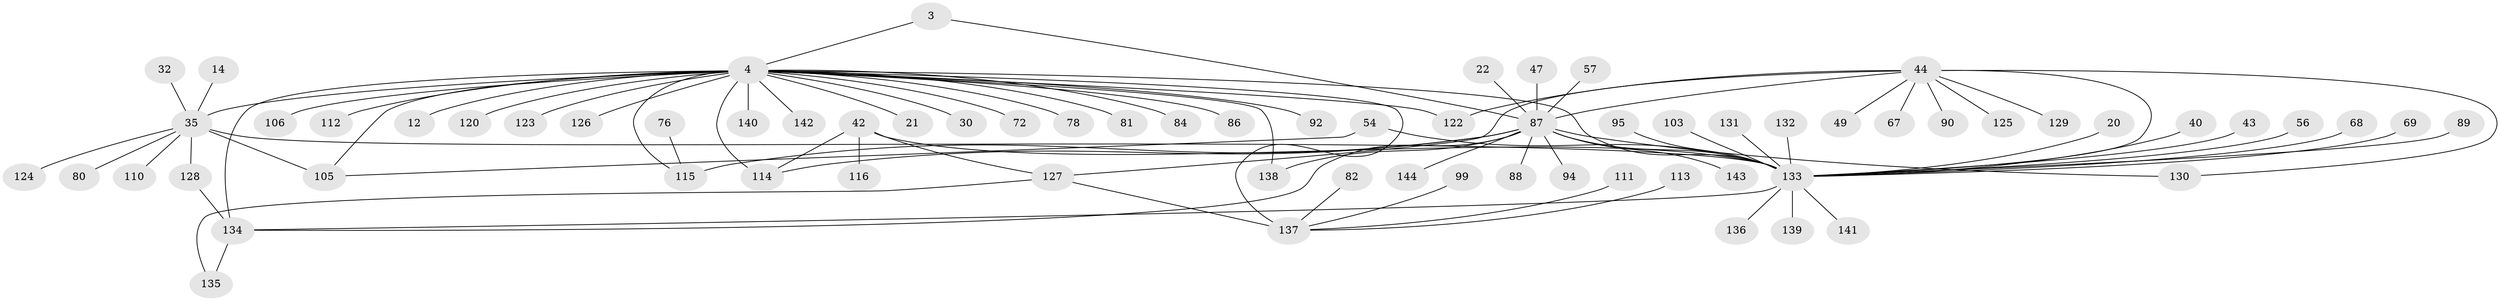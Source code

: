 // original degree distribution, {18: 0.006944444444444444, 9: 0.006944444444444444, 2: 0.2152777777777778, 32: 0.006944444444444444, 3: 0.125, 4: 0.06944444444444445, 5: 0.034722222222222224, 10: 0.006944444444444444, 11: 0.006944444444444444, 1: 0.4861111111111111, 8: 0.006944444444444444, 6: 0.020833333333333332, 7: 0.006944444444444444}
// Generated by graph-tools (version 1.1) at 2025/47/03/09/25 04:47:14]
// undirected, 72 vertices, 88 edges
graph export_dot {
graph [start="1"]
  node [color=gray90,style=filled];
  3;
  4;
  12;
  14;
  20;
  21;
  22;
  30;
  32;
  35 [super="+11"];
  40;
  42;
  43;
  44 [super="+2+39"];
  47;
  49;
  54;
  56;
  57;
  67;
  68;
  69;
  72;
  76;
  78;
  80;
  81;
  82;
  84;
  86;
  87 [super="+85+1"];
  88 [super="+51"];
  89;
  90;
  92;
  94;
  95;
  99;
  103;
  105 [super="+97"];
  106 [super="+100"];
  110;
  111;
  112 [super="+45"];
  113;
  114 [super="+46+48"];
  115 [super="+5+52"];
  116;
  120 [super="+77+117"];
  122 [super="+55"];
  123;
  124;
  125;
  126 [super="+58"];
  127 [super="+61"];
  128 [super="+75+93+102+118"];
  129;
  130 [super="+64+107+108+109+121+119"];
  131 [super="+74"];
  132;
  133 [super="+29+101+79"];
  134 [super="+23"];
  135;
  136;
  137 [super="+91+63+65"];
  138;
  139;
  140;
  141;
  142 [super="+98"];
  143;
  144;
  3 -- 4;
  3 -- 87;
  4 -- 12;
  4 -- 21;
  4 -- 30;
  4 -- 35 [weight=2];
  4 -- 72;
  4 -- 78;
  4 -- 81;
  4 -- 84;
  4 -- 86;
  4 -- 92;
  4 -- 105;
  4 -- 123;
  4 -- 134 [weight=3];
  4 -- 138;
  4 -- 140;
  4 -- 133;
  4 -- 115;
  4 -- 112;
  4 -- 120;
  4 -- 137 [weight=2];
  4 -- 114 [weight=2];
  4 -- 122;
  4 -- 126;
  4 -- 142;
  4 -- 106;
  14 -- 35;
  20 -- 133;
  22 -- 87;
  32 -- 35;
  35 -- 124;
  35 -- 105 [weight=2];
  35 -- 80;
  35 -- 110;
  35 -- 128;
  35 -- 133 [weight=5];
  40 -- 133;
  42 -- 116;
  42 -- 127 [weight=2];
  42 -- 133 [weight=3];
  42 -- 114;
  43 -- 133;
  44 -- 125;
  44 -- 129;
  44 -- 67;
  44 -- 49;
  44 -- 133 [weight=2];
  44 -- 87 [weight=2];
  44 -- 130;
  44 -- 122;
  44 -- 90;
  44 -- 127;
  47 -- 87;
  54 -- 105;
  54 -- 133;
  56 -- 133;
  57 -- 87;
  68 -- 133;
  69 -- 133;
  76 -- 115;
  82 -- 137;
  87 -- 133 [weight=2];
  87 -- 130;
  87 -- 134;
  87 -- 138;
  87 -- 143;
  87 -- 144;
  87 -- 88;
  87 -- 94;
  87 -- 114;
  87 -- 115 [weight=2];
  89 -- 133;
  95 -- 133;
  99 -- 137;
  103 -- 133;
  111 -- 137;
  113 -- 137;
  127 -- 135;
  127 -- 137 [weight=2];
  128 -- 134;
  131 -- 133;
  132 -- 133;
  133 -- 136;
  133 -- 139;
  133 -- 134;
  133 -- 141;
  134 -- 135;
}
